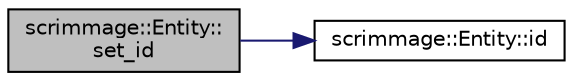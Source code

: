 digraph "scrimmage::Entity::set_id"
{
 // LATEX_PDF_SIZE
  edge [fontname="Helvetica",fontsize="10",labelfontname="Helvetica",labelfontsize="10"];
  node [fontname="Helvetica",fontsize="10",shape=record];
  rankdir="LR";
  Node1 [label="scrimmage::Entity::\lset_id",height=0.2,width=0.4,color="black", fillcolor="grey75", style="filled", fontcolor="black",tooltip=" "];
  Node1 -> Node2 [color="midnightblue",fontsize="10",style="solid",fontname="Helvetica"];
  Node2 [label="scrimmage::Entity::id",height=0.2,width=0.4,color="black", fillcolor="white", style="filled",URL="$classscrimmage_1_1Entity.html#a7a364cceb809cd85528056f33b15be73",tooltip=" "];
}
